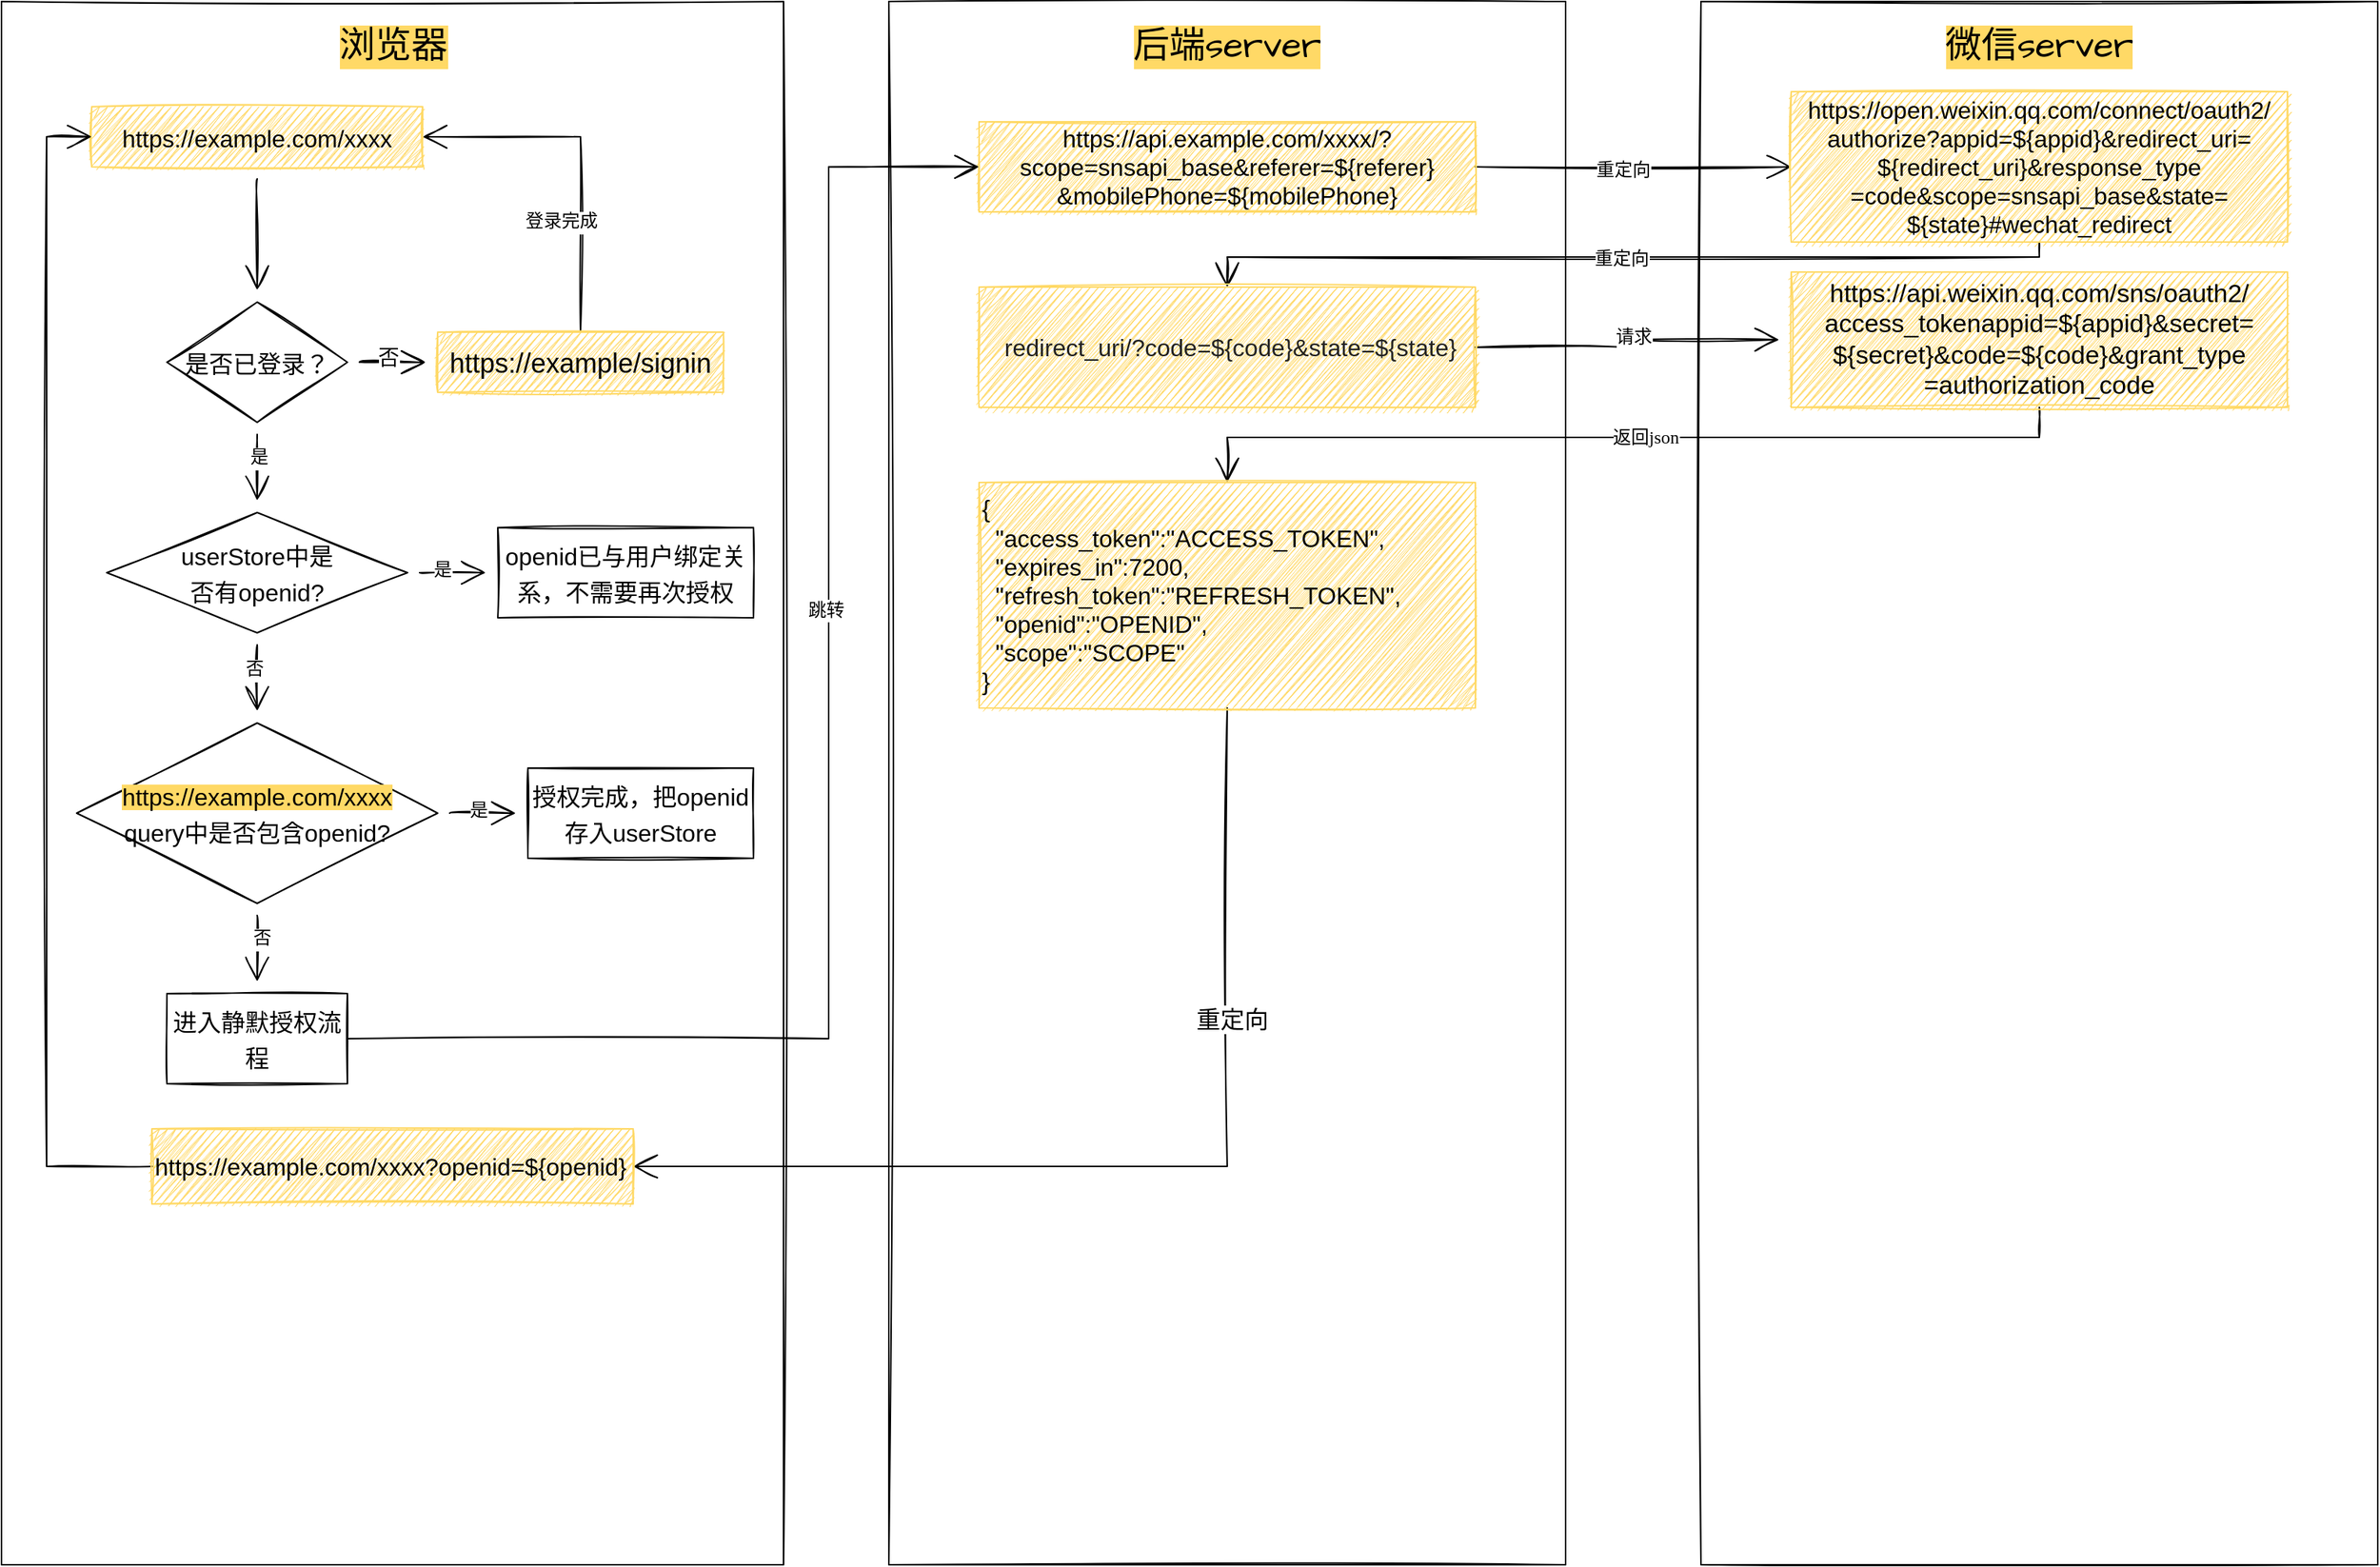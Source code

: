 <mxfile version="20.2.2" type="github">
  <diagram id="VB6q90Tpzm_MeGwrZftu" name="第 1 页">
    <mxGraphModel dx="2031" dy="1103" grid="1" gridSize="10" guides="1" tooltips="1" connect="1" arrows="1" fold="1" page="1" pageScale="1" pageWidth="827" pageHeight="1169" background="none" math="0" shadow="0">
      <root>
        <object label="" id="0">
          <mxCell />
        </object>
        <mxCell id="1" parent="0" />
        <mxCell id="eHbUa7GtnwOW8e425eqL-49" value="" style="rounded=0;html=1;labelBackgroundColor=none;sketch=1;hachureGap=4;fontFamily=Tahoma;fontSize=12;align=left;whiteSpace=wrap;" vertex="1" parent="1">
          <mxGeometry x="610" y="40" width="450" height="1040" as="geometry" />
        </mxCell>
        <mxCell id="eHbUa7GtnwOW8e425eqL-52" value="" style="rounded=0;whiteSpace=wrap;html=1;labelBackgroundColor=none;sketch=1;hachureGap=4;fontFamily=Architects Daughter;fontSource=https%3A%2F%2Ffonts.googleapis.com%2Fcss%3Ffamily%3DArchitects%2BDaughter;fontSize=12;fillStyle=cross-hatch;" vertex="1" parent="1">
          <mxGeometry x="1150" y="40" width="450" height="1040" as="geometry" />
        </mxCell>
        <mxCell id="eHbUa7GtnwOW8e425eqL-53" value="&lt;font style=&quot;font-size: 24px;&quot;&gt;后端server&lt;/font&gt;" style="text;html=1;strokeColor=none;fillColor=none;align=center;verticalAlign=middle;whiteSpace=wrap;rounded=0;labelBackgroundColor=#FFD966;sketch=1;hachureGap=4;fontFamily=Architects Daughter;fontSource=https%3A%2F%2Ffonts.googleapis.com%2Fcss%3Ffamily%3DArchitects%2BDaughter;fontSize=12;" vertex="1" parent="1">
          <mxGeometry x="761.25" y="55" width="147.5" height="30" as="geometry" />
        </mxCell>
        <mxCell id="eHbUa7GtnwOW8e425eqL-54" value="&lt;font style=&quot;font-size: 24px;&quot;&gt;微信server&lt;/font&gt;" style="text;html=1;strokeColor=none;fillColor=none;align=center;verticalAlign=middle;whiteSpace=wrap;rounded=0;labelBackgroundColor=#FFD966;sketch=1;hachureGap=4;fontFamily=Architects Daughter;fontSource=https%3A%2F%2Ffonts.googleapis.com%2Fcss%3Ffamily%3DArchitects%2BDaughter;fontSize=12;" vertex="1" parent="1">
          <mxGeometry x="1301.25" y="55" width="147.5" height="30" as="geometry" />
        </mxCell>
        <mxCell id="eHbUa7GtnwOW8e425eqL-61" style="edgeStyle=orthogonalEdgeStyle;rounded=0;sketch=1;hachureGap=4;orthogonalLoop=1;jettySize=auto;html=1;exitX=1;exitY=0.5;exitDx=0;exitDy=0;entryX=0;entryY=0.5;entryDx=0;entryDy=0;fontFamily=Lucida Console;fontSize=12;fontColor=default;endArrow=open;startSize=14;endSize=14;sourcePerimeterSpacing=8;targetPerimeterSpacing=8;" edge="1" parent="1" source="eHbUa7GtnwOW8e425eqL-59" target="eHbUa7GtnwOW8e425eqL-60">
          <mxGeometry relative="1" as="geometry" />
        </mxCell>
        <mxCell id="eHbUa7GtnwOW8e425eqL-69" value="重定向" style="edgeLabel;html=1;align=center;verticalAlign=middle;resizable=0;points=[];fontSize=12;fontFamily=Lucida Console;fontColor=default;" vertex="1" connectable="0" parent="eHbUa7GtnwOW8e425eqL-61">
          <mxGeometry x="-0.065" y="-2" relative="1" as="geometry">
            <mxPoint as="offset" />
          </mxGeometry>
        </mxCell>
        <mxCell id="eHbUa7GtnwOW8e425eqL-59" value="&lt;font style=&quot;font-size: 16px;&quot; face=&quot;Helvetica&quot;&gt;https://api.example.com/xxxx/?scope=snsapi_base&amp;amp;referer=${referer}&lt;br&gt;&amp;amp;mobilePhone=${mobilePhone}&lt;/font&gt;" style="rounded=0;labelBackgroundColor=none;labelBorderColor=none;sketch=1;hachureGap=4;fontFamily=Lucida Console;fontSize=12;strokeColor=#FFD966;fillStyle=zigzag;fillColor=#FFD966;fontColor=default;align=center;whiteSpace=wrap;html=1;" vertex="1" parent="1">
          <mxGeometry x="670" y="120" width="330" height="60" as="geometry" />
        </mxCell>
        <mxCell id="eHbUa7GtnwOW8e425eqL-65" style="edgeStyle=orthogonalEdgeStyle;rounded=0;sketch=1;hachureGap=4;orthogonalLoop=1;jettySize=auto;html=1;exitX=0.5;exitY=1;exitDx=0;exitDy=0;entryX=0.5;entryY=0;entryDx=0;entryDy=0;fontFamily=Lucida Console;fontSize=12;fontColor=default;endArrow=open;startSize=14;endSize=14;sourcePerimeterSpacing=8;targetPerimeterSpacing=8;" edge="1" parent="1" source="eHbUa7GtnwOW8e425eqL-60" target="eHbUa7GtnwOW8e425eqL-62">
          <mxGeometry relative="1" as="geometry">
            <Array as="points">
              <mxPoint x="1375" y="210" />
              <mxPoint x="835" y="210" />
            </Array>
          </mxGeometry>
        </mxCell>
        <mxCell id="eHbUa7GtnwOW8e425eqL-70" value="重定向" style="edgeLabel;html=1;align=center;verticalAlign=middle;resizable=0;points=[];fontSize=12;fontFamily=Lucida Console;fontColor=default;" vertex="1" connectable="0" parent="eHbUa7GtnwOW8e425eqL-65">
          <mxGeometry x="0.011" y="1" relative="1" as="geometry">
            <mxPoint as="offset" />
          </mxGeometry>
        </mxCell>
        <mxCell id="eHbUa7GtnwOW8e425eqL-60" value="&lt;div style=&quot;font-size: 16px;&quot;&gt;&lt;font style=&quot;font-size: 16px;&quot; face=&quot;Helvetica&quot;&gt;https://open.weixin.qq.com/connect/oauth2/&lt;/font&gt;&lt;/div&gt;&lt;div style=&quot;font-size: 16px;&quot;&gt;&lt;font style=&quot;font-size: 16px;&quot; face=&quot;Helvetica&quot;&gt;authorize?appid=${appid}&amp;amp;redirect_uri=&lt;/font&gt;&lt;/div&gt;&lt;div style=&quot;font-size: 16px;&quot;&gt;&lt;font style=&quot;font-size: 16px;&quot; face=&quot;Helvetica&quot;&gt;${redirect_uri}&amp;amp;response_type&lt;/font&gt;&lt;/div&gt;&lt;div style=&quot;font-size: 16px;&quot;&gt;&lt;font style=&quot;font-size: 16px;&quot; face=&quot;Helvetica&quot;&gt;=code&amp;amp;scope=snsapi_base&amp;amp;state=&lt;/font&gt;&lt;/div&gt;&lt;div style=&quot;font-size: 16px;&quot;&gt;&lt;font style=&quot;font-size: 16px;&quot; face=&quot;Helvetica&quot;&gt;${state}#wechat_redirect&lt;/font&gt;&lt;/div&gt;" style="rounded=0;labelBackgroundColor=none;labelBorderColor=none;sketch=1;hachureGap=4;fontFamily=Lucida Console;fontSize=12;strokeColor=#FFD966;fillStyle=zigzag;fillColor=#FFD966;fontColor=default;align=center;whiteSpace=wrap;html=1;" vertex="1" parent="1">
          <mxGeometry x="1210" y="100" width="330" height="100" as="geometry" />
        </mxCell>
        <mxCell id="eHbUa7GtnwOW8e425eqL-67" style="edgeStyle=orthogonalEdgeStyle;rounded=0;sketch=1;hachureGap=4;orthogonalLoop=1;jettySize=auto;html=1;exitX=1;exitY=0.5;exitDx=0;exitDy=0;fontFamily=Lucida Console;fontSize=12;fontColor=default;endArrow=open;startSize=14;endSize=14;sourcePerimeterSpacing=8;targetPerimeterSpacing=8;" edge="1" parent="1" source="eHbUa7GtnwOW8e425eqL-62" target="eHbUa7GtnwOW8e425eqL-66">
          <mxGeometry relative="1" as="geometry" />
        </mxCell>
        <mxCell id="eHbUa7GtnwOW8e425eqL-72" value="请求" style="edgeLabel;html=1;align=center;verticalAlign=middle;resizable=0;points=[];fontSize=12;fontFamily=Lucida Console;fontColor=default;" vertex="1" connectable="0" parent="eHbUa7GtnwOW8e425eqL-67">
          <mxGeometry x="0.056" y="2" relative="1" as="geometry">
            <mxPoint as="offset" />
          </mxGeometry>
        </mxCell>
        <mxCell id="eHbUa7GtnwOW8e425eqL-62" value="&lt;span style=&quot;color: rgb(34, 34, 34); text-align: start;&quot;&gt;&lt;font face=&quot;Helvetica&quot; style=&quot;font-size: 16px;&quot;&gt;&amp;nbsp;redirect_uri/?code=${code}&amp;amp;state=${state}&lt;/font&gt;&lt;/span&gt;" style="rounded=0;labelBackgroundColor=none;labelBorderColor=none;sketch=1;hachureGap=4;fontFamily=Lucida Console;fontSize=12;strokeColor=#FFD966;fillStyle=zigzag;fillColor=#FFD966;fontColor=default;align=center;whiteSpace=wrap;html=1;" vertex="1" parent="1">
          <mxGeometry x="670" y="230" width="330" height="80" as="geometry" />
        </mxCell>
        <mxCell id="eHbUa7GtnwOW8e425eqL-82" style="edgeStyle=orthogonalEdgeStyle;rounded=0;sketch=1;hachureGap=4;orthogonalLoop=1;jettySize=auto;html=1;exitX=0.5;exitY=1;exitDx=0;exitDy=0;entryX=0.5;entryY=0;entryDx=0;entryDy=0;fontFamily=Lucida Console;fontSize=12;fontColor=default;endArrow=open;startSize=14;endSize=14;sourcePerimeterSpacing=8;targetPerimeterSpacing=8;" edge="1" parent="1" source="eHbUa7GtnwOW8e425eqL-66" target="eHbUa7GtnwOW8e425eqL-81">
          <mxGeometry relative="1" as="geometry" />
        </mxCell>
        <mxCell id="eHbUa7GtnwOW8e425eqL-83" value="返回json" style="edgeLabel;html=1;align=center;verticalAlign=middle;resizable=0;points=[];fontSize=12;fontFamily=Lucida Console;fontColor=default;" vertex="1" connectable="0" parent="eHbUa7GtnwOW8e425eqL-82">
          <mxGeometry x="-0.043" relative="1" as="geometry">
            <mxPoint as="offset" />
          </mxGeometry>
        </mxCell>
        <mxCell id="eHbUa7GtnwOW8e425eqL-66" value="&lt;font face=&quot;Helvetica&quot; style=&quot;font-size: 17px;&quot;&gt;https://api.weixin.qq.com/sns/oauth2/&lt;br&gt;access_tokenappid=${appid}&amp;amp;secret=&lt;br&gt;${secret}&amp;amp;code=${code}&amp;amp;grant_type&lt;br&gt;=authorization_code&lt;/font&gt;" style="rounded=0;labelBackgroundColor=none;labelBorderColor=none;sketch=1;hachureGap=4;fontFamily=Lucida Console;fontSize=12;strokeColor=#FFD966;fillStyle=zigzag;fillColor=#FFD966;fontColor=default;align=center;whiteSpace=wrap;html=1;" vertex="1" parent="1">
          <mxGeometry x="1210" y="220" width="330" height="90" as="geometry" />
        </mxCell>
        <mxCell id="eHbUa7GtnwOW8e425eqL-73" value="" style="rounded=0;html=1;labelBackgroundColor=none;sketch=1;hachureGap=4;fontFamily=Tahoma;fontSize=12;align=left;whiteSpace=wrap;" vertex="1" parent="1">
          <mxGeometry x="20" y="40" width="520" height="1040" as="geometry" />
        </mxCell>
        <mxCell id="eHbUa7GtnwOW8e425eqL-74" value="&lt;font style=&quot;font-size: 24px;&quot;&gt;浏览器&lt;/font&gt;" style="text;html=1;strokeColor=none;fillColor=none;align=center;verticalAlign=middle;whiteSpace=wrap;rounded=0;labelBackgroundColor=#FFD966;sketch=1;hachureGap=4;fontFamily=Architects Daughter;fontSource=https%3A%2F%2Ffonts.googleapis.com%2Fcss%3Ffamily%3DArchitects%2BDaughter;fontSize=20;" vertex="1" parent="1">
          <mxGeometry x="217.5" y="55" width="125" height="30" as="geometry" />
        </mxCell>
        <mxCell id="eHbUa7GtnwOW8e425eqL-75" value="" style="group" vertex="1" connectable="0" parent="1">
          <mxGeometry x="70" y="110" width="460" height="630" as="geometry" />
        </mxCell>
        <mxCell id="eHbUa7GtnwOW8e425eqL-2" value="&lt;span style=&quot;line-height: 1;&quot;&gt;&lt;font face=&quot;Helvetica&quot; style=&quot;font-size: 16px;&quot;&gt;https://example.com/xxxx&lt;/font&gt;&lt;br&gt;&lt;/span&gt;" style="rounded=0;whiteSpace=wrap;html=1;sketch=1;hachureGap=4;fontFamily=Architects Daughter;fontSource=https%3A%2F%2Ffonts.googleapis.com%2Fcss%3Ffamily%3DArchitects%2BDaughter;fontSize=20;fillStyle=zigzag;fillColor=#FFD966;strokeColor=#FFD966;" vertex="1" parent="eHbUa7GtnwOW8e425eqL-75">
          <mxGeometry x="10" width="220" height="40" as="geometry" />
        </mxCell>
        <mxCell id="eHbUa7GtnwOW8e425eqL-76" value="" style="edgeStyle=orthogonalEdgeStyle;rounded=0;sketch=1;hachureGap=4;orthogonalLoop=1;jettySize=auto;html=1;fontFamily=Lucida Console;fontSize=12;fontColor=default;endArrow=open;startSize=14;endSize=14;sourcePerimeterSpacing=8;targetPerimeterSpacing=8;" edge="1" parent="eHbUa7GtnwOW8e425eqL-75" source="eHbUa7GtnwOW8e425eqL-3" target="eHbUa7GtnwOW8e425eqL-5">
          <mxGeometry relative="1" as="geometry" />
        </mxCell>
        <mxCell id="eHbUa7GtnwOW8e425eqL-3" value="&lt;font style=&quot;font-size: 16px;&quot;&gt;是否已登录？&lt;/font&gt;" style="rhombus;whiteSpace=wrap;html=1;fontSize=20;fontFamily=Architects Daughter;rounded=0;sketch=1;hachureGap=4;fontSource=https%3A%2F%2Ffonts.googleapis.com%2Fcss%3Ffamily%3DArchitects%2BDaughter;" vertex="1" parent="eHbUa7GtnwOW8e425eqL-75">
          <mxGeometry x="60" y="130" width="120" height="80" as="geometry" />
        </mxCell>
        <mxCell id="eHbUa7GtnwOW8e425eqL-4" value="" style="edgeStyle=orthogonalEdgeStyle;curved=1;rounded=0;sketch=1;hachureGap=4;orthogonalLoop=1;jettySize=auto;html=1;fontFamily=Architects Daughter;fontSource=https%3A%2F%2Ffonts.googleapis.com%2Fcss%3Ffamily%3DArchitects%2BDaughter;fontSize=16;endArrow=open;startSize=14;endSize=14;sourcePerimeterSpacing=8;targetPerimeterSpacing=8;" edge="1" parent="eHbUa7GtnwOW8e425eqL-75" source="eHbUa7GtnwOW8e425eqL-2" target="eHbUa7GtnwOW8e425eqL-3">
          <mxGeometry relative="1" as="geometry" />
        </mxCell>
        <mxCell id="eHbUa7GtnwOW8e425eqL-11" style="edgeStyle=orthogonalEdgeStyle;rounded=0;sketch=1;hachureGap=4;orthogonalLoop=1;jettySize=auto;html=1;exitX=0.5;exitY=0;exitDx=0;exitDy=0;entryX=1;entryY=0.5;entryDx=0;entryDy=0;fontFamily=Architects Daughter;fontSource=https%3A%2F%2Ffonts.googleapis.com%2Fcss%3Ffamily%3DArchitects%2BDaughter;fontSize=12;endArrow=open;startSize=14;endSize=14;sourcePerimeterSpacing=8;targetPerimeterSpacing=8;" edge="1" parent="eHbUa7GtnwOW8e425eqL-75" source="eHbUa7GtnwOW8e425eqL-5" target="eHbUa7GtnwOW8e425eqL-2">
          <mxGeometry relative="1" as="geometry" />
        </mxCell>
        <mxCell id="eHbUa7GtnwOW8e425eqL-12" value="登录完成" style="edgeLabel;html=1;align=center;verticalAlign=middle;resizable=0;points=[];fontSize=12;fontFamily=Architects Daughter;" vertex="1" connectable="0" parent="eHbUa7GtnwOW8e425eqL-11">
          <mxGeometry x="-0.377" y="13" relative="1" as="geometry">
            <mxPoint as="offset" />
          </mxGeometry>
        </mxCell>
        <mxCell id="eHbUa7GtnwOW8e425eqL-5" value="&lt;font face=&quot;Helvetica&quot; style=&quot;font-size: 18px;&quot;&gt;https://example/signin&lt;/font&gt;" style="whiteSpace=wrap;html=1;fontSize=20;fontFamily=Architects Daughter;rounded=0;sketch=1;hachureGap=4;fontSource=https%3A%2F%2Ffonts.googleapis.com%2Fcss%3Ffamily%3DArchitects%2BDaughter;fillStyle=zigzag;fillColor=#FFD966;strokeColor=#FFD966;" vertex="1" parent="eHbUa7GtnwOW8e425eqL-75">
          <mxGeometry x="240" y="150" width="190" height="40" as="geometry" />
        </mxCell>
        <mxCell id="eHbUa7GtnwOW8e425eqL-6" value="" style="edgeStyle=orthogonalEdgeStyle;curved=1;rounded=0;sketch=1;hachureGap=4;orthogonalLoop=1;jettySize=auto;html=1;fontFamily=Architects Daughter;fontSource=https%3A%2F%2Ffonts.googleapis.com%2Fcss%3Ffamily%3DArchitects%2BDaughter;fontSize=14;endArrow=open;startSize=14;endSize=14;sourcePerimeterSpacing=8;targetPerimeterSpacing=8;" edge="1" parent="eHbUa7GtnwOW8e425eqL-75" source="eHbUa7GtnwOW8e425eqL-3" target="eHbUa7GtnwOW8e425eqL-5">
          <mxGeometry relative="1" as="geometry" />
        </mxCell>
        <mxCell id="eHbUa7GtnwOW8e425eqL-8" value="否" style="edgeLabel;html=1;align=center;verticalAlign=middle;resizable=0;points=[];fontSize=14;fontFamily=Architects Daughter;" vertex="1" connectable="0" parent="eHbUa7GtnwOW8e425eqL-6">
          <mxGeometry x="-0.139" y="1" relative="1" as="geometry">
            <mxPoint y="-1" as="offset" />
          </mxGeometry>
        </mxCell>
        <mxCell id="eHbUa7GtnwOW8e425eqL-15" value="&lt;font face=&quot;Helvetica&quot; style=&quot;font-size: 16px;&quot;&gt;userStore中是&lt;br&gt;否有openid?&lt;/font&gt;" style="rhombus;whiteSpace=wrap;html=1;fontSize=20;fontFamily=Architects Daughter;rounded=0;sketch=1;hachureGap=4;fontSource=https%3A%2F%2Ffonts.googleapis.com%2Fcss%3Ffamily%3DArchitects%2BDaughter;" vertex="1" parent="eHbUa7GtnwOW8e425eqL-75">
          <mxGeometry x="20" y="270" width="200" height="80" as="geometry" />
        </mxCell>
        <mxCell id="eHbUa7GtnwOW8e425eqL-16" value="" style="edgeStyle=orthogonalEdgeStyle;curved=1;rounded=0;sketch=1;hachureGap=4;orthogonalLoop=1;jettySize=auto;html=1;fontFamily=Architects Daughter;fontSource=https%3A%2F%2Ffonts.googleapis.com%2Fcss%3Ffamily%3DArchitects%2BDaughter;fontSize=12;endArrow=open;startSize=14;endSize=14;sourcePerimeterSpacing=8;targetPerimeterSpacing=8;" edge="1" parent="eHbUa7GtnwOW8e425eqL-75" source="eHbUa7GtnwOW8e425eqL-3" target="eHbUa7GtnwOW8e425eqL-15">
          <mxGeometry relative="1" as="geometry" />
        </mxCell>
        <mxCell id="eHbUa7GtnwOW8e425eqL-19" value="是" style="edgeLabel;html=1;align=center;verticalAlign=middle;resizable=0;points=[];fontSize=12;fontFamily=Architects Daughter;" vertex="1" connectable="0" parent="eHbUa7GtnwOW8e425eqL-16">
          <mxGeometry x="-0.265" y="1" relative="1" as="geometry">
            <mxPoint as="offset" />
          </mxGeometry>
        </mxCell>
        <mxCell id="eHbUa7GtnwOW8e425eqL-17" value="&lt;font face=&quot;Helvetica&quot; style=&quot;font-size: 16px;&quot;&gt;openid已与用户绑定关系，不需要再次授权&lt;/font&gt;" style="whiteSpace=wrap;html=1;fontSize=20;fontFamily=Architects Daughter;rounded=0;sketch=1;hachureGap=4;fontSource=https%3A%2F%2Ffonts.googleapis.com%2Fcss%3Ffamily%3DArchitects%2BDaughter;" vertex="1" parent="eHbUa7GtnwOW8e425eqL-75">
          <mxGeometry x="280" y="280" width="170" height="60" as="geometry" />
        </mxCell>
        <mxCell id="eHbUa7GtnwOW8e425eqL-18" value="" style="edgeStyle=orthogonalEdgeStyle;curved=1;rounded=0;sketch=1;hachureGap=4;orthogonalLoop=1;jettySize=auto;html=1;fontFamily=Architects Daughter;fontSource=https%3A%2F%2Ffonts.googleapis.com%2Fcss%3Ffamily%3DArchitects%2BDaughter;fontSize=12;endArrow=open;startSize=14;endSize=14;sourcePerimeterSpacing=8;targetPerimeterSpacing=8;" edge="1" parent="eHbUa7GtnwOW8e425eqL-75" source="eHbUa7GtnwOW8e425eqL-15" target="eHbUa7GtnwOW8e425eqL-17">
          <mxGeometry relative="1" as="geometry" />
        </mxCell>
        <mxCell id="eHbUa7GtnwOW8e425eqL-20" value="是" style="edgeLabel;html=1;align=center;verticalAlign=middle;resizable=0;points=[];fontSize=12;fontFamily=Architects Daughter;" vertex="1" connectable="0" parent="eHbUa7GtnwOW8e425eqL-18">
          <mxGeometry x="-0.308" y="1" relative="1" as="geometry">
            <mxPoint as="offset" />
          </mxGeometry>
        </mxCell>
        <mxCell id="eHbUa7GtnwOW8e425eqL-21" value="&lt;span style=&quot;font-size: 16px; line-height: 1;&quot;&gt;&lt;font face=&quot;Helvetica&quot;&gt;&lt;font style=&quot;font-size: 16px;&quot;&gt;&lt;span style=&quot;background-color: rgb(255, 217, 102);&quot;&gt;https://example.com/xxxx&lt;/span&gt;&lt;br&gt;&lt;/font&gt;query中是否包含openid?&lt;/font&gt;&lt;br&gt;&lt;/span&gt;" style="rhombus;whiteSpace=wrap;html=1;fontSize=20;fontFamily=Architects Daughter;rounded=0;sketch=1;hachureGap=4;fontSource=https%3A%2F%2Ffonts.googleapis.com%2Fcss%3Ffamily%3DArchitects%2BDaughter;" vertex="1" parent="eHbUa7GtnwOW8e425eqL-75">
          <mxGeometry y="410" width="240" height="120" as="geometry" />
        </mxCell>
        <mxCell id="eHbUa7GtnwOW8e425eqL-22" value="" style="edgeStyle=orthogonalEdgeStyle;curved=1;rounded=0;sketch=1;hachureGap=4;orthogonalLoop=1;jettySize=auto;html=1;fontFamily=Architects Daughter;fontSource=https%3A%2F%2Ffonts.googleapis.com%2Fcss%3Ffamily%3DArchitects%2BDaughter;fontSize=12;endArrow=open;startSize=14;endSize=14;sourcePerimeterSpacing=8;targetPerimeterSpacing=8;" edge="1" parent="eHbUa7GtnwOW8e425eqL-75" source="eHbUa7GtnwOW8e425eqL-15" target="eHbUa7GtnwOW8e425eqL-21">
          <mxGeometry relative="1" as="geometry" />
        </mxCell>
        <mxCell id="eHbUa7GtnwOW8e425eqL-23" value="否" style="edgeLabel;html=1;align=center;verticalAlign=middle;resizable=0;points=[];fontSize=12;fontFamily=Architects Daughter;" vertex="1" connectable="0" parent="eHbUa7GtnwOW8e425eqL-22">
          <mxGeometry x="-0.235" y="-2" relative="1" as="geometry">
            <mxPoint as="offset" />
          </mxGeometry>
        </mxCell>
        <mxCell id="eHbUa7GtnwOW8e425eqL-24" value="&lt;font face=&quot;Helvetica&quot; style=&quot;font-size: 16px;&quot;&gt;授权完成，把openid存入userStore&lt;/font&gt;" style="whiteSpace=wrap;html=1;fontSize=20;fontFamily=Architects Daughter;rounded=0;sketch=1;hachureGap=4;fontSource=https%3A%2F%2Ffonts.googleapis.com%2Fcss%3Ffamily%3DArchitects%2BDaughter;" vertex="1" parent="eHbUa7GtnwOW8e425eqL-75">
          <mxGeometry x="300" y="440" width="150" height="60" as="geometry" />
        </mxCell>
        <mxCell id="eHbUa7GtnwOW8e425eqL-25" value="" style="edgeStyle=orthogonalEdgeStyle;curved=1;rounded=0;sketch=1;hachureGap=4;orthogonalLoop=1;jettySize=auto;html=1;fontFamily=Architects Daughter;fontSource=https%3A%2F%2Ffonts.googleapis.com%2Fcss%3Ffamily%3DArchitects%2BDaughter;fontSize=12;endArrow=open;startSize=14;endSize=14;sourcePerimeterSpacing=8;targetPerimeterSpacing=8;" edge="1" parent="eHbUa7GtnwOW8e425eqL-75" source="eHbUa7GtnwOW8e425eqL-21" target="eHbUa7GtnwOW8e425eqL-24">
          <mxGeometry relative="1" as="geometry" />
        </mxCell>
        <mxCell id="eHbUa7GtnwOW8e425eqL-27" value="是" style="edgeLabel;html=1;align=center;verticalAlign=middle;resizable=0;points=[];fontSize=12;fontFamily=Architects Daughter;" vertex="1" connectable="0" parent="eHbUa7GtnwOW8e425eqL-25">
          <mxGeometry x="-0.148" y="1" relative="1" as="geometry">
            <mxPoint as="offset" />
          </mxGeometry>
        </mxCell>
        <mxCell id="eHbUa7GtnwOW8e425eqL-30" value="&lt;font face=&quot;Helvetica&quot; style=&quot;font-size: 16px;&quot;&gt;进入静默授权流程&lt;/font&gt;" style="whiteSpace=wrap;html=1;fontSize=20;fontFamily=Architects Daughter;rounded=0;sketch=1;hachureGap=4;fontSource=https%3A%2F%2Ffonts.googleapis.com%2Fcss%3Ffamily%3DArchitects%2BDaughter;" vertex="1" parent="eHbUa7GtnwOW8e425eqL-75">
          <mxGeometry x="60" y="590" width="120" height="60" as="geometry" />
        </mxCell>
        <mxCell id="eHbUa7GtnwOW8e425eqL-31" value="" style="edgeStyle=orthogonalEdgeStyle;curved=1;rounded=0;sketch=1;hachureGap=4;orthogonalLoop=1;jettySize=auto;html=1;fontFamily=Architects Daughter;fontSource=https%3A%2F%2Ffonts.googleapis.com%2Fcss%3Ffamily%3DArchitects%2BDaughter;fontSize=12;endArrow=open;startSize=14;endSize=14;sourcePerimeterSpacing=8;targetPerimeterSpacing=8;" edge="1" parent="eHbUa7GtnwOW8e425eqL-75" source="eHbUa7GtnwOW8e425eqL-21" target="eHbUa7GtnwOW8e425eqL-30">
          <mxGeometry relative="1" as="geometry" />
        </mxCell>
        <mxCell id="eHbUa7GtnwOW8e425eqL-32" value="否" style="edgeLabel;html=1;align=center;verticalAlign=middle;resizable=0;points=[];fontSize=12;fontFamily=Architects Daughter;" vertex="1" connectable="0" parent="eHbUa7GtnwOW8e425eqL-31">
          <mxGeometry x="-0.29" y="3" relative="1" as="geometry">
            <mxPoint as="offset" />
          </mxGeometry>
        </mxCell>
        <mxCell id="eHbUa7GtnwOW8e425eqL-79" style="edgeStyle=orthogonalEdgeStyle;rounded=0;sketch=1;hachureGap=4;orthogonalLoop=1;jettySize=auto;html=1;exitX=1;exitY=0.5;exitDx=0;exitDy=0;entryX=0;entryY=0.5;entryDx=0;entryDy=0;fontFamily=Lucida Console;fontSize=12;fontColor=default;endArrow=open;startSize=14;endSize=14;sourcePerimeterSpacing=8;targetPerimeterSpacing=8;" edge="1" parent="1" source="eHbUa7GtnwOW8e425eqL-30" target="eHbUa7GtnwOW8e425eqL-59">
          <mxGeometry relative="1" as="geometry">
            <Array as="points">
              <mxPoint x="570" y="730" />
              <mxPoint x="570" y="150" />
            </Array>
          </mxGeometry>
        </mxCell>
        <mxCell id="eHbUa7GtnwOW8e425eqL-80" value="跳转" style="edgeLabel;html=1;align=center;verticalAlign=middle;resizable=0;points=[];fontSize=12;fontFamily=Lucida Console;fontColor=default;" vertex="1" connectable="0" parent="eHbUa7GtnwOW8e425eqL-79">
          <mxGeometry x="0.211" y="2" relative="1" as="geometry">
            <mxPoint as="offset" />
          </mxGeometry>
        </mxCell>
        <mxCell id="eHbUa7GtnwOW8e425eqL-85" style="edgeStyle=orthogonalEdgeStyle;rounded=0;sketch=1;hachureGap=4;orthogonalLoop=1;jettySize=auto;html=1;exitX=0.5;exitY=1;exitDx=0;exitDy=0;entryX=1;entryY=0.5;entryDx=0;entryDy=0;fontFamily=Lucida Console;fontSize=16;fontColor=default;endArrow=open;startSize=14;endSize=14;sourcePerimeterSpacing=8;targetPerimeterSpacing=8;" edge="1" parent="1" source="eHbUa7GtnwOW8e425eqL-81" target="eHbUa7GtnwOW8e425eqL-84">
          <mxGeometry relative="1" as="geometry" />
        </mxCell>
        <mxCell id="eHbUa7GtnwOW8e425eqL-86" value="重定向" style="edgeLabel;html=1;align=center;verticalAlign=middle;resizable=0;points=[];fontSize=16;fontFamily=Lucida Console;fontColor=default;" vertex="1" connectable="0" parent="eHbUa7GtnwOW8e425eqL-85">
          <mxGeometry x="-0.408" y="3" relative="1" as="geometry">
            <mxPoint as="offset" />
          </mxGeometry>
        </mxCell>
        <mxCell id="eHbUa7GtnwOW8e425eqL-81" value="&lt;div style=&quot;font-size: 16px;&quot;&gt;&lt;font style=&quot;font-size: 16px;&quot; face=&quot;Helvetica&quot;&gt;{&lt;/font&gt;&lt;/div&gt;&lt;div style=&quot;font-size: 16px;&quot;&gt;&lt;font style=&quot;font-size: 16px;&quot; face=&quot;Helvetica&quot;&gt;&amp;nbsp; &quot;access_token&quot;:&quot;ACCESS_TOKEN&quot;,&lt;/font&gt;&lt;/div&gt;&lt;div style=&quot;font-size: 16px;&quot;&gt;&lt;font style=&quot;font-size: 16px;&quot; face=&quot;Helvetica&quot;&gt;&amp;nbsp; &quot;expires_in&quot;:7200,&lt;/font&gt;&lt;/div&gt;&lt;div style=&quot;font-size: 16px;&quot;&gt;&lt;font style=&quot;font-size: 16px;&quot; face=&quot;Helvetica&quot;&gt;&amp;nbsp; &quot;refresh_token&quot;:&quot;REFRESH_TOKEN&quot;,&lt;/font&gt;&lt;/div&gt;&lt;div style=&quot;font-size: 16px;&quot;&gt;&lt;font style=&quot;font-size: 16px;&quot; face=&quot;Helvetica&quot;&gt;&amp;nbsp; &quot;openid&quot;:&quot;OPENID&quot;,&lt;/font&gt;&lt;/div&gt;&lt;div style=&quot;font-size: 16px;&quot;&gt;&lt;font style=&quot;font-size: 16px;&quot; face=&quot;Helvetica&quot;&gt;&amp;nbsp; &quot;scope&quot;:&quot;SCOPE&quot;&amp;nbsp;&lt;/font&gt;&lt;/div&gt;&lt;div style=&quot;font-size: 16px;&quot;&gt;&lt;font style=&quot;font-size: 16px;&quot; face=&quot;Helvetica&quot;&gt;}&lt;/font&gt;&lt;/div&gt;" style="rounded=0;labelBackgroundColor=none;labelBorderColor=none;sketch=1;hachureGap=4;fontFamily=Lucida Console;fontSize=12;strokeColor=#FFD966;fillStyle=zigzag;fillColor=#FFD966;fontColor=default;align=left;whiteSpace=wrap;html=1;" vertex="1" parent="1">
          <mxGeometry x="670" y="360" width="330" height="150" as="geometry" />
        </mxCell>
        <mxCell id="eHbUa7GtnwOW8e425eqL-87" style="edgeStyle=orthogonalEdgeStyle;rounded=0;sketch=1;hachureGap=4;orthogonalLoop=1;jettySize=auto;html=1;exitX=0;exitY=0.5;exitDx=0;exitDy=0;entryX=0;entryY=0.5;entryDx=0;entryDy=0;fontFamily=Lucida Console;fontSize=16;fontColor=default;endArrow=open;startSize=14;endSize=14;sourcePerimeterSpacing=8;targetPerimeterSpacing=8;" edge="1" parent="1" source="eHbUa7GtnwOW8e425eqL-84" target="eHbUa7GtnwOW8e425eqL-2">
          <mxGeometry relative="1" as="geometry" />
        </mxCell>
        <mxCell id="eHbUa7GtnwOW8e425eqL-84" value="&lt;div style=&quot;font-size: 16px;&quot;&gt;&lt;font face=&quot;Helvetica&quot;&gt;https://example.com/xxxx?openid=${openid}&lt;/font&gt;&lt;/div&gt;" style="rounded=0;labelBackgroundColor=none;labelBorderColor=none;sketch=1;hachureGap=4;fontFamily=Lucida Console;fontSize=16;strokeColor=#FFD966;fillStyle=zigzag;fillColor=#FFD966;fontColor=default;align=left;whiteSpace=wrap;html=1;" vertex="1" parent="1">
          <mxGeometry x="120" y="790" width="320" height="50" as="geometry" />
        </mxCell>
      </root>
    </mxGraphModel>
  </diagram>
</mxfile>
